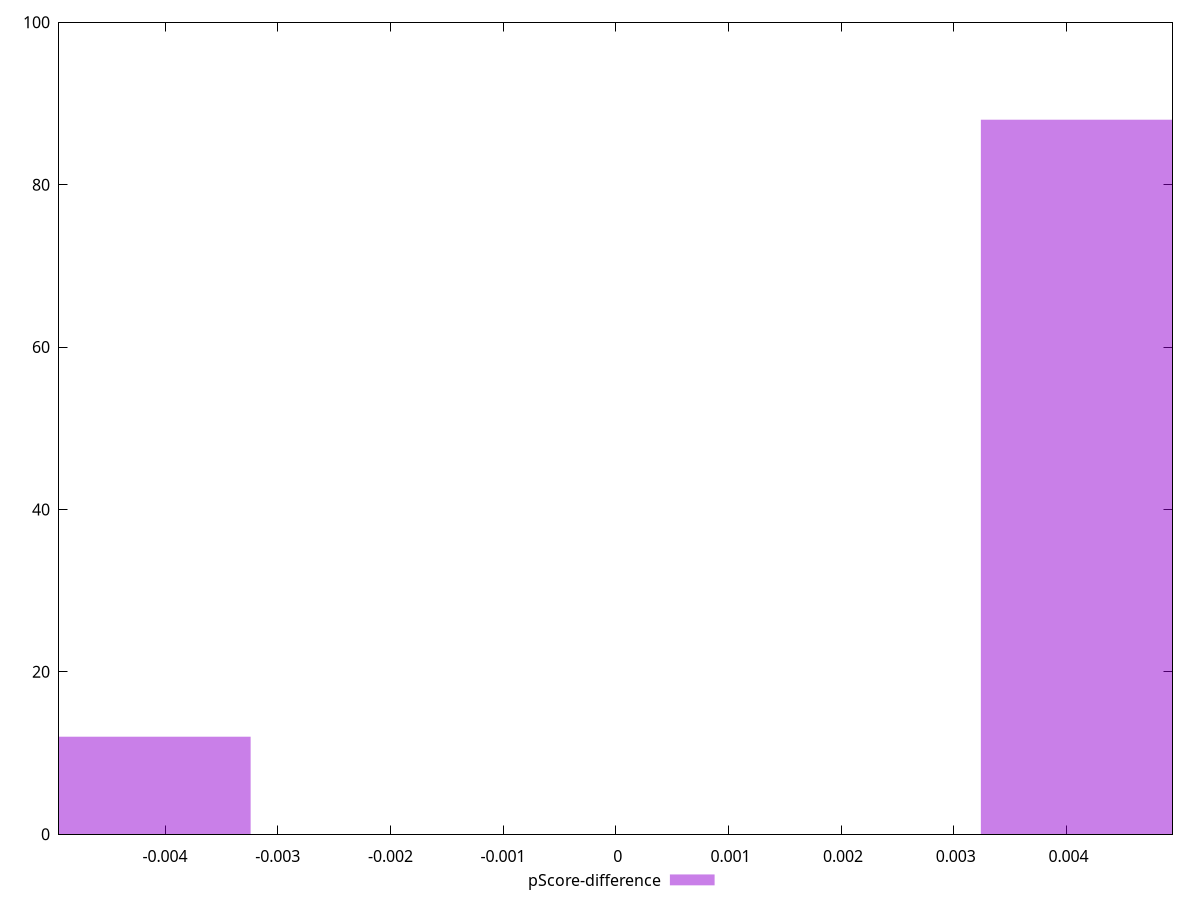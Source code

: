 reset

$pScoreDifference <<EOF
0.006480929852606548 88
-0.006480929852606548 12
EOF

set key outside below
set boxwidth 0.006480929852606548
set xrange [-0.004941176470588282:0.004941176470588227]
set yrange [0:100]
set trange [0:100]
set style fill transparent solid 0.5 noborder
set terminal svg size 640, 490 enhanced background rgb 'white'
set output "reports/report_00031_2021-02-24T23-18-18.084Z/uses-rel-preload/samples/agenda/pScore-difference/histogram.svg"

plot $pScoreDifference title "pScore-difference" with boxes

reset
